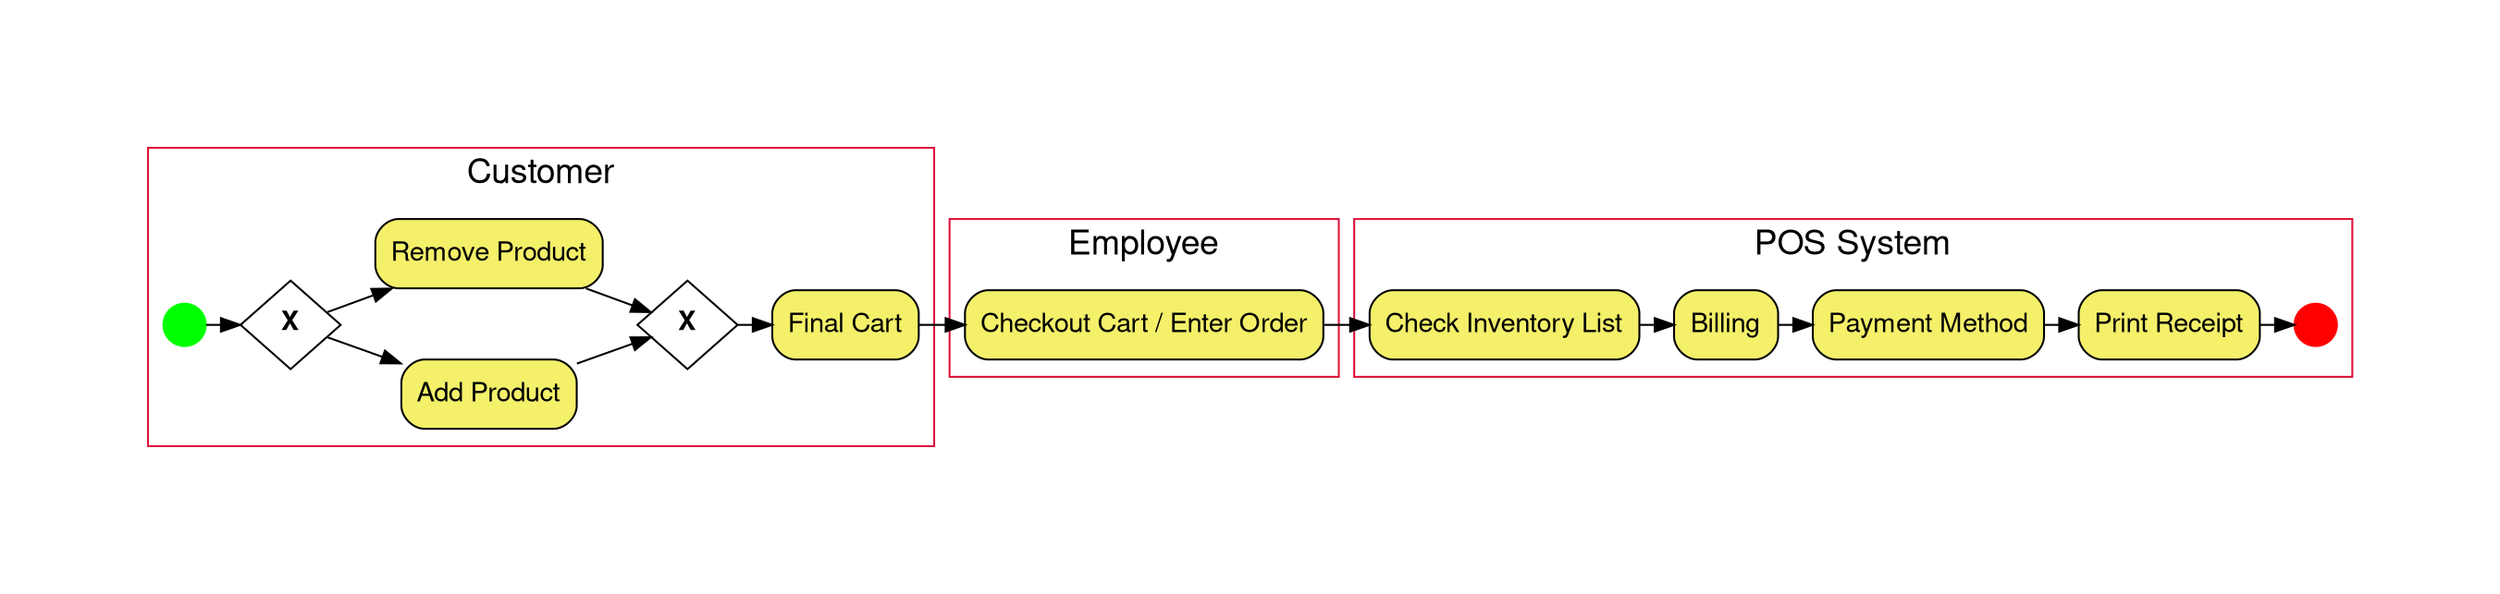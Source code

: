 digraph G { 
    graph [compound = true, ranksep = .5, color = crimson, bgcolor = white, fontname="Helvetica,Arial,sans-serif", fontsize = 18, labeljust = c, labelloc = t, margin = .9, nodesep = .5, rankdir = LR, ranksep = .25, splines = true]; 
	  node [fontname="Helvetica,Arial,sans-serif", shape="Mrecord", fillcolor="#F4F06A", fontcolor=black, style=filled]; 
	  edge [fontname="Helvetica,Arial,sans-serif"]; 
	  subgraph cluster_0 { 
        label = "Customer"; 
        startCustomer [shape=circle, label="", color = green, width = 0.3, fillcolor=green, style=filled];
        or4 [shape=diamond,style=filled,label=<<B>X</B>>,height=.1,width=.1,fillcolor=white] ;
        or5 [shape=diamond,style=filled,label=<<B>X</B>>,height=.1,width=.1,fillcolor=white] ;
        "Add Product";
        "Remove Product";
        "Final Cart";
    }
	  subgraph cluster_1 { 
        label = "Employee"; 
        "Checkout Cart / Enter Order"; 
    }
	  subgraph cluster_2 { 
        label = "POS System"; 
        endPOS [shape=circle, label="", color = red, width = 0.3, fillcolor=red, style=filled];
        "Check Inventory List";
        "Billing";
        "Payment Method";
        "Print Receipt";
    }
    startCustomer -> or4;
    or4 -> "Add Product" -> or5;
    or4 -> "Remove Product" -> or5;
    or5 -> "Final Cart";
    "Final Cart" -> "Checkout Cart / Enter Order";
    "Checkout Cart / Enter Order" -> "Check Inventory List";
    "Check Inventory List" ->"Billing";
    "Billing" -> "Payment Method" -> "Print Receipt";
    "Print Receipt" -> endPOS;
}
